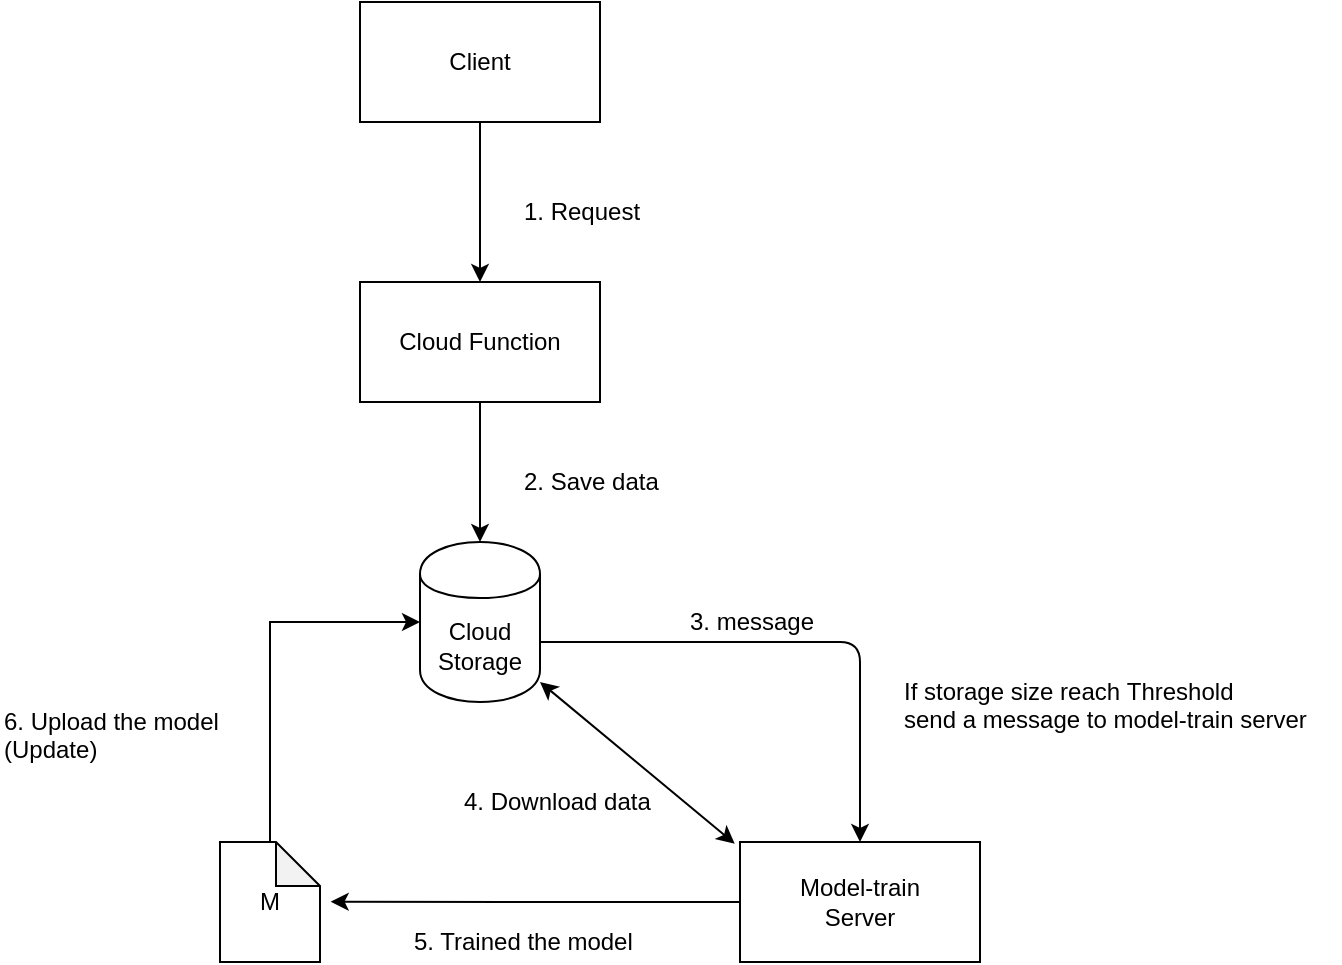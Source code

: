 <mxfile version="12.2.4"><diagram id="4jUgEqEWXSqpOATU5Tvp"><mxGraphModel dx="473" dy="499" grid="0" gridSize="10" guides="1" tooltips="1" connect="1" arrows="1" fold="1" page="1" pageScale="1" pageWidth="827" pageHeight="1169" math="0" shadow="0"><root><mxCell id="0"/><mxCell id="1" parent="0"/><mxCell id="4" style="edgeStyle=orthogonalEdgeStyle;rounded=0;orthogonalLoop=1;jettySize=auto;html=1;" edge="1" parent="1" source="2" target="3"><mxGeometry relative="1" as="geometry"/></mxCell><mxCell id="2" value="Client" style="rounded=0;whiteSpace=wrap;html=1;" vertex="1" parent="1"><mxGeometry x="250" y="50" width="120" height="60" as="geometry"/></mxCell><mxCell id="7" style="edgeStyle=orthogonalEdgeStyle;rounded=0;orthogonalLoop=1;jettySize=auto;html=1;" edge="1" parent="1" source="3" target="6"><mxGeometry relative="1" as="geometry"/></mxCell><mxCell id="3" value="Cloud Function" style="rounded=0;whiteSpace=wrap;html=1;" vertex="1" parent="1"><mxGeometry x="250" y="190" width="120" height="60" as="geometry"/></mxCell><mxCell id="5" value="1. Request" style="text;html=1;resizable=0;points=[];autosize=1;align=left;verticalAlign=top;spacingTop=-4;" vertex="1" parent="1"><mxGeometry x="330" y="145" width="70" height="10" as="geometry"/></mxCell><mxCell id="6" value="Cloud&lt;br&gt;Storage" style="shape=cylinder;whiteSpace=wrap;html=1;boundedLbl=1;backgroundOutline=1;" vertex="1" parent="1"><mxGeometry x="280" y="320" width="60" height="80" as="geometry"/></mxCell><mxCell id="8" value="2. Save data" style="text;html=1;resizable=0;points=[];autosize=1;align=left;verticalAlign=top;spacingTop=-4;" vertex="1" parent="1"><mxGeometry x="330" y="280" width="80" height="10" as="geometry"/></mxCell><mxCell id="17" style="edgeStyle=orthogonalEdgeStyle;rounded=0;orthogonalLoop=1;jettySize=auto;html=1;entryX=1.107;entryY=0.497;entryDx=0;entryDy=0;entryPerimeter=0;" edge="1" parent="1" source="10" target="16"><mxGeometry relative="1" as="geometry"/></mxCell><mxCell id="10" value="Model-train&lt;br&gt;Server&lt;br&gt;" style="rounded=0;whiteSpace=wrap;html=1;" vertex="1" parent="1"><mxGeometry x="440" y="470" width="120" height="60" as="geometry"/></mxCell><mxCell id="11" value="" style="endArrow=classic;html=1;" edge="1" parent="1" target="10"><mxGeometry width="50" height="50" relative="1" as="geometry"><mxPoint x="340" y="370" as="sourcePoint"/><mxPoint x="610" y="370" as="targetPoint"/><Array as="points"><mxPoint x="500" y="370"/></Array></mxGeometry></mxCell><mxCell id="12" value="If storage size reach&amp;nbsp;Threshold&lt;br&gt;send a message to model-train server" style="text;html=1;resizable=0;points=[];autosize=1;align=left;verticalAlign=top;spacingTop=-4;" vertex="1" parent="1"><mxGeometry x="520" y="385" width="220" height="30" as="geometry"/></mxCell><mxCell id="13" value="3. message" style="text;html=1;resizable=0;points=[];autosize=1;align=left;verticalAlign=top;spacingTop=-4;" vertex="1" parent="1"><mxGeometry x="413" y="350" width="80" height="10" as="geometry"/></mxCell><mxCell id="14" value="" style="endArrow=classic;startArrow=classic;html=1;exitX=-0.022;exitY=0.014;exitDx=0;exitDy=0;exitPerimeter=0;" edge="1" parent="1" source="10"><mxGeometry width="50" height="50" relative="1" as="geometry"><mxPoint x="290" y="440" as="sourcePoint"/><mxPoint x="340" y="390" as="targetPoint"/></mxGeometry></mxCell><mxCell id="15" value="4. Download data" style="text;html=1;resizable=0;points=[];autosize=1;align=left;verticalAlign=top;spacingTop=-4;" vertex="1" parent="1"><mxGeometry x="300" y="440" width="110" height="10" as="geometry"/></mxCell><mxCell id="19" style="edgeStyle=orthogonalEdgeStyle;rounded=0;orthogonalLoop=1;jettySize=auto;html=1;entryX=0;entryY=0.5;entryDx=0;entryDy=0;" edge="1" parent="1" source="16" target="6"><mxGeometry relative="1" as="geometry"><mxPoint x="205" y="320" as="targetPoint"/><Array as="points"><mxPoint x="205" y="360"/></Array></mxGeometry></mxCell><mxCell id="16" value="M" style="shape=note;whiteSpace=wrap;html=1;backgroundOutline=1;darkOpacity=0.05;size=22;" vertex="1" parent="1"><mxGeometry x="180" y="470" width="50" height="60" as="geometry"/></mxCell><mxCell id="18" value="5. Trained the model" style="text;html=1;resizable=0;points=[];autosize=1;align=left;verticalAlign=top;spacingTop=-4;" vertex="1" parent="1"><mxGeometry x="275" y="510" width="120" height="10" as="geometry"/></mxCell><mxCell id="20" value="6. Upload the model &lt;br&gt;(Update)" style="text;html=1;resizable=0;points=[];autosize=1;align=left;verticalAlign=top;spacingTop=-4;" vertex="1" parent="1"><mxGeometry x="70" y="400" width="120" height="30" as="geometry"/></mxCell></root></mxGraphModel></diagram></mxfile>